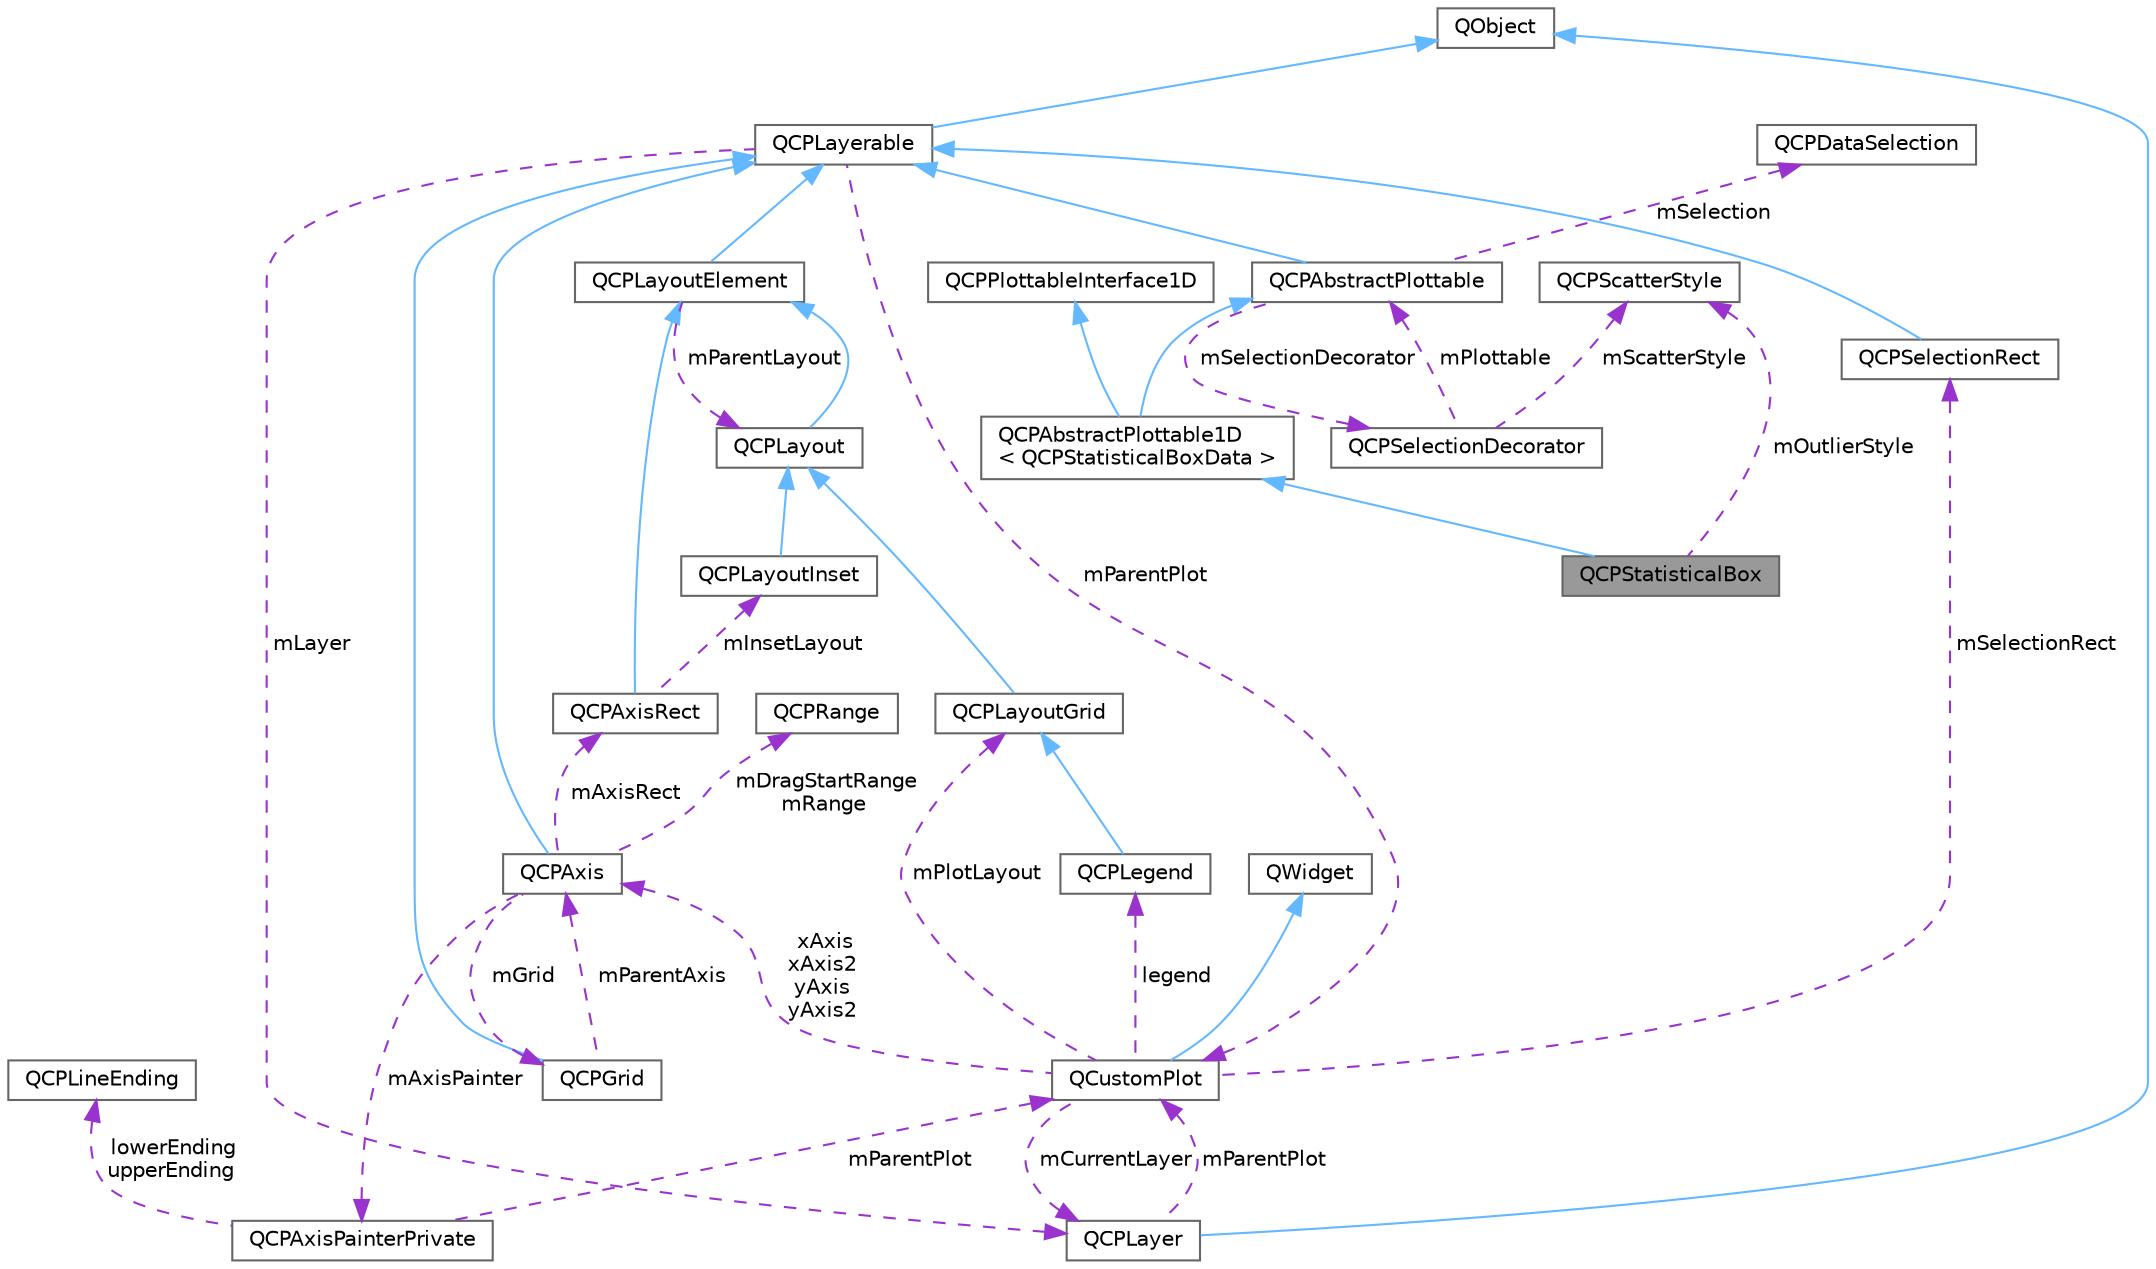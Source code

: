 digraph "QCPStatisticalBox"
{
 // LATEX_PDF_SIZE
  bgcolor="transparent";
  edge [fontname=Helvetica,fontsize=10,labelfontname=Helvetica,labelfontsize=10];
  node [fontname=Helvetica,fontsize=10,shape=box,height=0.2,width=0.4];
  Node1 [label="QCPStatisticalBox",height=0.2,width=0.4,color="gray40", fillcolor="grey60", style="filled", fontcolor="black",tooltip="A plottable representing a single statistical box in a plot."];
  Node2 -> Node1 [dir="back",color="steelblue1",style="solid"];
  Node2 [label="QCPAbstractPlottable1D\l\< QCPStatisticalBoxData \>",height=0.2,width=0.4,color="gray40", fillcolor="white", style="filled",URL="$class_q_c_p_abstract_plottable1_d.html",tooltip=" "];
  Node3 -> Node2 [dir="back",color="steelblue1",style="solid"];
  Node3 [label="QCPAbstractPlottable",height=0.2,width=0.4,color="gray40", fillcolor="white", style="filled",URL="$class_q_c_p_abstract_plottable.html",tooltip="The abstract base class for all data representing objects in a plot."];
  Node4 -> Node3 [dir="back",color="steelblue1",style="solid"];
  Node4 [label="QCPLayerable",height=0.2,width=0.4,color="gray40", fillcolor="white", style="filled",URL="$class_q_c_p_layerable.html",tooltip="Base class for all drawable objects"];
  Node5 -> Node4 [dir="back",color="steelblue1",style="solid"];
  Node5 [label="QObject",height=0.2,width=0.4,color="gray40", fillcolor="white", style="filled",tooltip=" "];
  Node6 -> Node4 [dir="back",color="darkorchid3",style="dashed",label=" mParentPlot" ];
  Node6 [label="QCustomPlot",height=0.2,width=0.4,color="gray40", fillcolor="white", style="filled",URL="$class_q_custom_plot.html",tooltip="The central class of the library. This is the QWidget which displays the plot and interacts with the ..."];
  Node7 -> Node6 [dir="back",color="steelblue1",style="solid"];
  Node7 [label="QWidget",height=0.2,width=0.4,color="gray40", fillcolor="white", style="filled",tooltip=" "];
  Node8 -> Node6 [dir="back",color="darkorchid3",style="dashed",label=" xAxis\nxAxis2\nyAxis\nyAxis2" ];
  Node8 [label="QCPAxis",height=0.2,width=0.4,color="gray40", fillcolor="white", style="filled",URL="$class_q_c_p_axis.html",tooltip="Manages a single axis inside a QCustomPlot."];
  Node4 -> Node8 [dir="back",color="steelblue1",style="solid"];
  Node9 -> Node8 [dir="back",color="darkorchid3",style="dashed",label=" mAxisRect" ];
  Node9 [label="QCPAxisRect",height=0.2,width=0.4,color="gray40", fillcolor="white", style="filled",URL="$class_q_c_p_axis_rect.html",tooltip="Holds multiple axes and arranges them in a rectangular shape."];
  Node10 -> Node9 [dir="back",color="steelblue1",style="solid"];
  Node10 [label="QCPLayoutElement",height=0.2,width=0.4,color="gray40", fillcolor="white", style="filled",URL="$class_q_c_p_layout_element.html",tooltip="The abstract base class for all objects that form the layout system."];
  Node4 -> Node10 [dir="back",color="steelblue1",style="solid"];
  Node11 -> Node10 [dir="back",color="darkorchid3",style="dashed",label=" mParentLayout" ];
  Node11 [label="QCPLayout",height=0.2,width=0.4,color="gray40", fillcolor="white", style="filled",URL="$class_q_c_p_layout.html",tooltip="The abstract base class for layouts"];
  Node10 -> Node11 [dir="back",color="steelblue1",style="solid"];
  Node12 -> Node9 [dir="back",color="darkorchid3",style="dashed",label=" mInsetLayout" ];
  Node12 [label="QCPLayoutInset",height=0.2,width=0.4,color="gray40", fillcolor="white", style="filled",URL="$class_q_c_p_layout_inset.html",tooltip="A layout that places child elements aligned to the border or arbitrarily positioned"];
  Node11 -> Node12 [dir="back",color="steelblue1",style="solid"];
  Node13 -> Node8 [dir="back",color="darkorchid3",style="dashed",label=" mDragStartRange\nmRange" ];
  Node13 [label="QCPRange",height=0.2,width=0.4,color="gray40", fillcolor="white", style="filled",URL="$class_q_c_p_range.html",tooltip="Represents the range an axis is encompassing."];
  Node14 -> Node8 [dir="back",color="darkorchid3",style="dashed",label=" mGrid" ];
  Node14 [label="QCPGrid",height=0.2,width=0.4,color="gray40", fillcolor="white", style="filled",URL="$class_q_c_p_grid.html",tooltip="Responsible for drawing the grid of a QCPAxis."];
  Node4 -> Node14 [dir="back",color="steelblue1",style="solid"];
  Node8 -> Node14 [dir="back",color="darkorchid3",style="dashed",label=" mParentAxis" ];
  Node15 -> Node8 [dir="back",color="darkorchid3",style="dashed",label=" mAxisPainter" ];
  Node15 [label="QCPAxisPainterPrivate",height=0.2,width=0.4,color="gray40", fillcolor="white", style="filled",URL="$class_q_c_p_axis_painter_private.html",tooltip=" "];
  Node16 -> Node15 [dir="back",color="darkorchid3",style="dashed",label=" lowerEnding\nupperEnding" ];
  Node16 [label="QCPLineEnding",height=0.2,width=0.4,color="gray40", fillcolor="white", style="filled",URL="$class_q_c_p_line_ending.html",tooltip="Handles the different ending decorations for line-like items"];
  Node6 -> Node15 [dir="back",color="darkorchid3",style="dashed",label=" mParentPlot" ];
  Node17 -> Node6 [dir="back",color="darkorchid3",style="dashed",label=" legend" ];
  Node17 [label="QCPLegend",height=0.2,width=0.4,color="gray40", fillcolor="white", style="filled",URL="$class_q_c_p_legend.html",tooltip="Manages a legend inside a QCustomPlot."];
  Node18 -> Node17 [dir="back",color="steelblue1",style="solid"];
  Node18 [label="QCPLayoutGrid",height=0.2,width=0.4,color="gray40", fillcolor="white", style="filled",URL="$class_q_c_p_layout_grid.html",tooltip="A layout that arranges child elements in a grid"];
  Node11 -> Node18 [dir="back",color="steelblue1",style="solid"];
  Node18 -> Node6 [dir="back",color="darkorchid3",style="dashed",label=" mPlotLayout" ];
  Node19 -> Node6 [dir="back",color="darkorchid3",style="dashed",label=" mCurrentLayer" ];
  Node19 [label="QCPLayer",height=0.2,width=0.4,color="gray40", fillcolor="white", style="filled",URL="$class_q_c_p_layer.html",tooltip="A layer that may contain objects, to control the rendering order"];
  Node5 -> Node19 [dir="back",color="steelblue1",style="solid"];
  Node6 -> Node19 [dir="back",color="darkorchid3",style="dashed",label=" mParentPlot" ];
  Node20 -> Node6 [dir="back",color="darkorchid3",style="dashed",label=" mSelectionRect" ];
  Node20 [label="QCPSelectionRect",height=0.2,width=0.4,color="gray40", fillcolor="white", style="filled",URL="$class_q_c_p_selection_rect.html",tooltip="Provides rect/rubber-band data selection and range zoom interaction"];
  Node4 -> Node20 [dir="back",color="steelblue1",style="solid"];
  Node19 -> Node4 [dir="back",color="darkorchid3",style="dashed",label=" mLayer" ];
  Node21 -> Node3 [dir="back",color="darkorchid3",style="dashed",label=" mSelection" ];
  Node21 [label="QCPDataSelection",height=0.2,width=0.4,color="gray40", fillcolor="white", style="filled",URL="$class_q_c_p_data_selection.html",tooltip="Describes a data set by holding multiple QCPDataRange instances"];
  Node22 -> Node3 [dir="back",color="darkorchid3",style="dashed",label=" mSelectionDecorator" ];
  Node22 [label="QCPSelectionDecorator",height=0.2,width=0.4,color="gray40", fillcolor="white", style="filled",URL="$class_q_c_p_selection_decorator.html",tooltip="Controls how a plottable's data selection is drawn"];
  Node23 -> Node22 [dir="back",color="darkorchid3",style="dashed",label=" mScatterStyle" ];
  Node23 [label="QCPScatterStyle",height=0.2,width=0.4,color="gray40", fillcolor="white", style="filled",URL="$class_q_c_p_scatter_style.html",tooltip="Represents the visual appearance of scatter points"];
  Node3 -> Node22 [dir="back",color="darkorchid3",style="dashed",label=" mPlottable" ];
  Node24 -> Node2 [dir="back",color="steelblue1",style="solid"];
  Node24 [label="QCPPlottableInterface1D",height=0.2,width=0.4,color="gray40", fillcolor="white", style="filled",URL="$class_q_c_p_plottable_interface1_d.html",tooltip="Defines an abstract interface for one-dimensional plottables"];
  Node23 -> Node1 [dir="back",color="darkorchid3",style="dashed",label=" mOutlierStyle" ];
}
